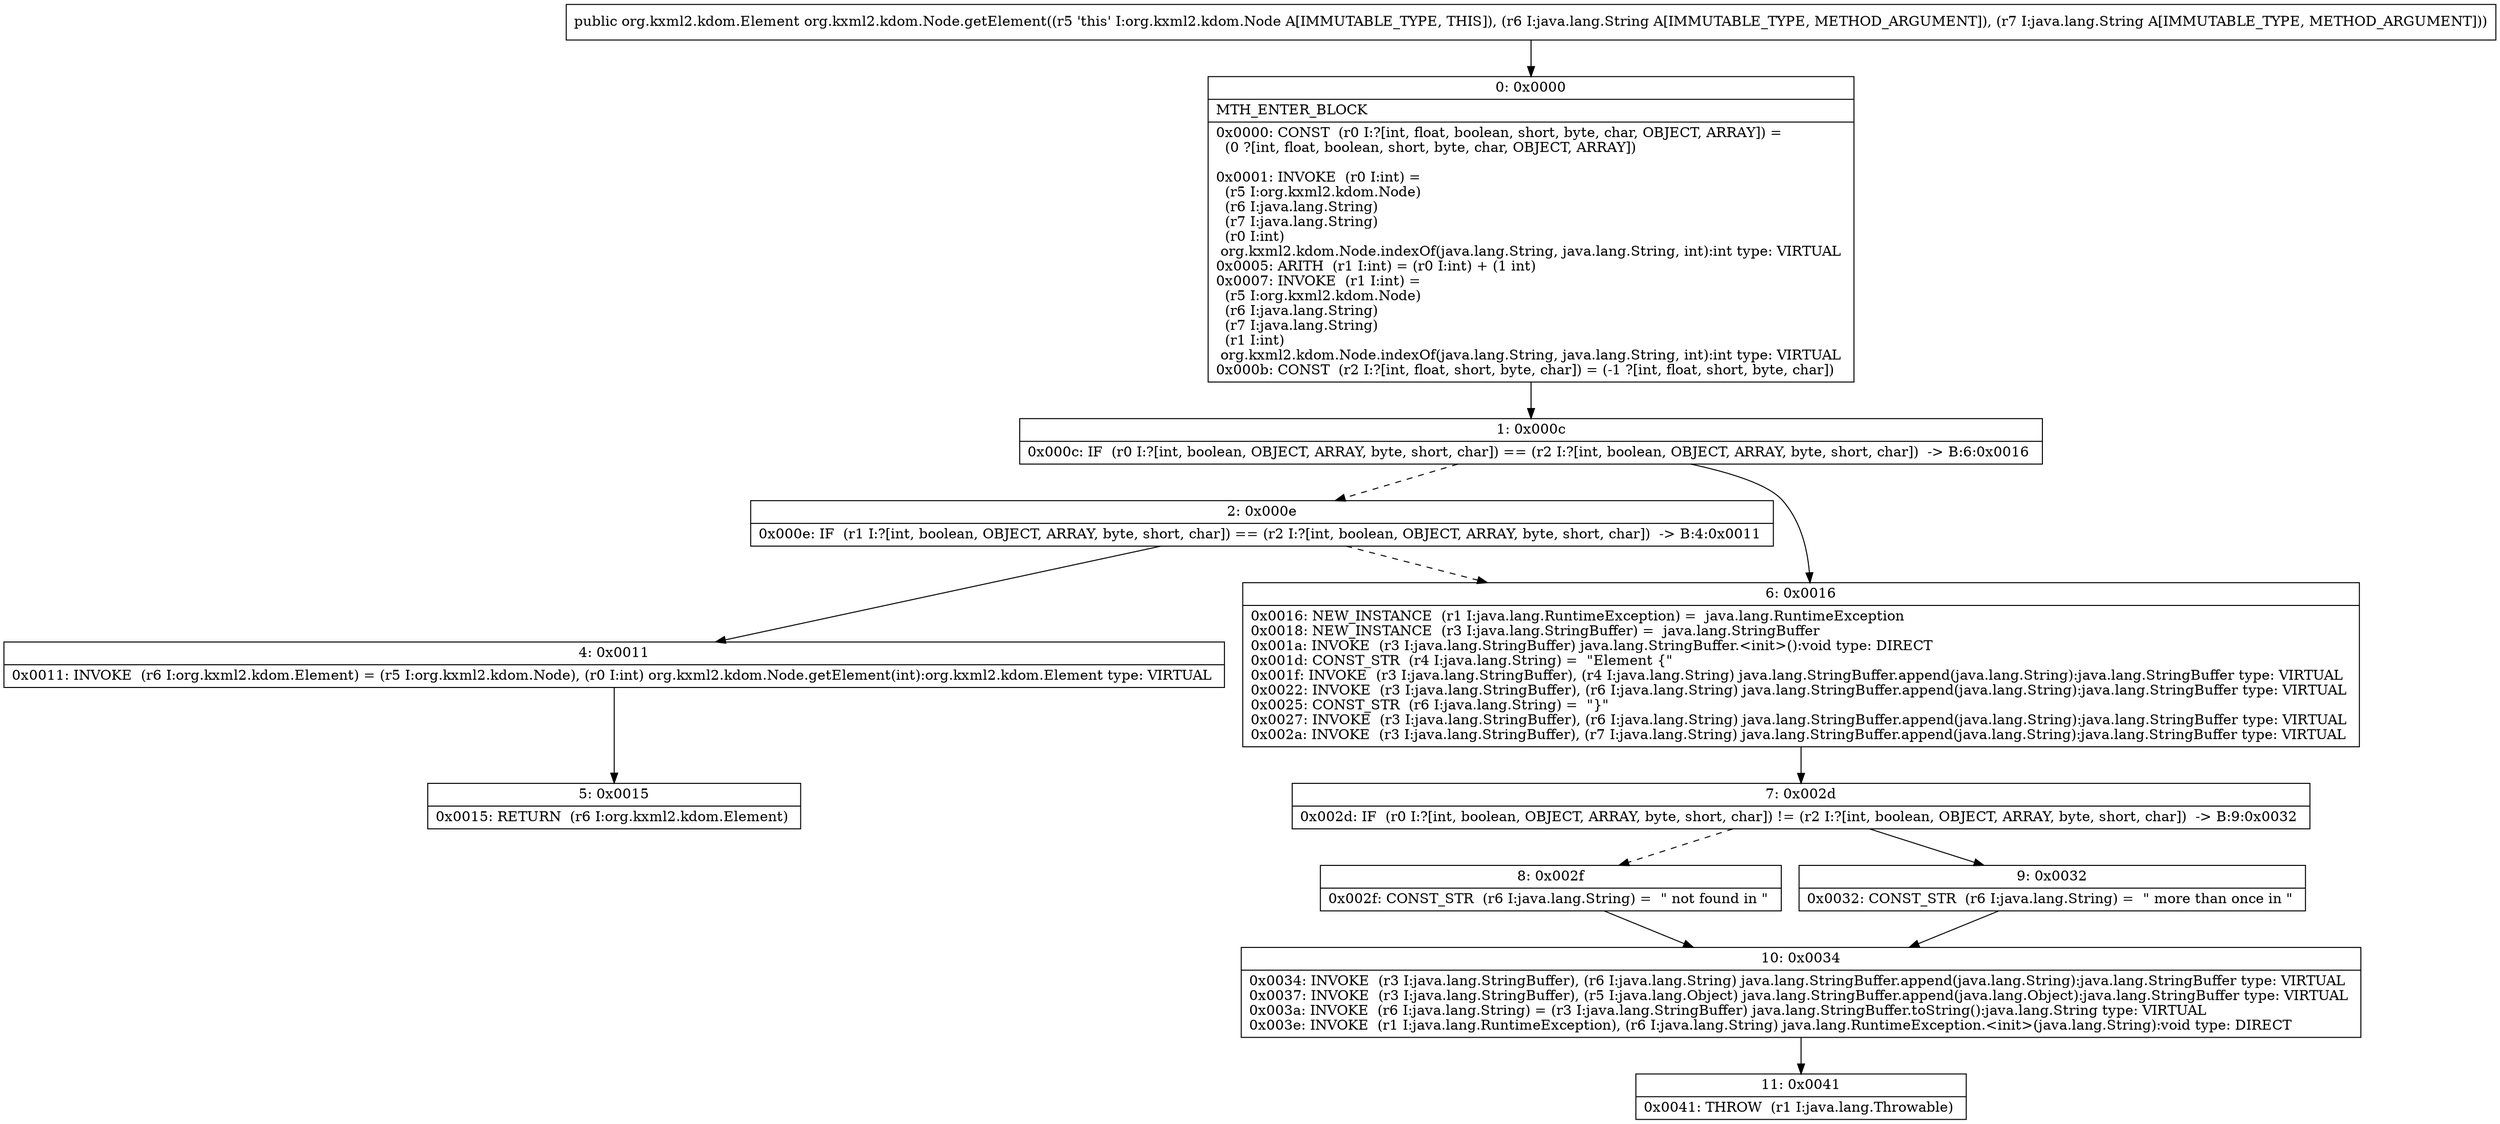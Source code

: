 digraph "CFG fororg.kxml2.kdom.Node.getElement(Ljava\/lang\/String;Ljava\/lang\/String;)Lorg\/kxml2\/kdom\/Element;" {
Node_0 [shape=record,label="{0\:\ 0x0000|MTH_ENTER_BLOCK\l|0x0000: CONST  (r0 I:?[int, float, boolean, short, byte, char, OBJECT, ARRAY]) = \l  (0 ?[int, float, boolean, short, byte, char, OBJECT, ARRAY])\l \l0x0001: INVOKE  (r0 I:int) = \l  (r5 I:org.kxml2.kdom.Node)\l  (r6 I:java.lang.String)\l  (r7 I:java.lang.String)\l  (r0 I:int)\l org.kxml2.kdom.Node.indexOf(java.lang.String, java.lang.String, int):int type: VIRTUAL \l0x0005: ARITH  (r1 I:int) = (r0 I:int) + (1 int) \l0x0007: INVOKE  (r1 I:int) = \l  (r5 I:org.kxml2.kdom.Node)\l  (r6 I:java.lang.String)\l  (r7 I:java.lang.String)\l  (r1 I:int)\l org.kxml2.kdom.Node.indexOf(java.lang.String, java.lang.String, int):int type: VIRTUAL \l0x000b: CONST  (r2 I:?[int, float, short, byte, char]) = (\-1 ?[int, float, short, byte, char]) \l}"];
Node_1 [shape=record,label="{1\:\ 0x000c|0x000c: IF  (r0 I:?[int, boolean, OBJECT, ARRAY, byte, short, char]) == (r2 I:?[int, boolean, OBJECT, ARRAY, byte, short, char])  \-\> B:6:0x0016 \l}"];
Node_2 [shape=record,label="{2\:\ 0x000e|0x000e: IF  (r1 I:?[int, boolean, OBJECT, ARRAY, byte, short, char]) == (r2 I:?[int, boolean, OBJECT, ARRAY, byte, short, char])  \-\> B:4:0x0011 \l}"];
Node_4 [shape=record,label="{4\:\ 0x0011|0x0011: INVOKE  (r6 I:org.kxml2.kdom.Element) = (r5 I:org.kxml2.kdom.Node), (r0 I:int) org.kxml2.kdom.Node.getElement(int):org.kxml2.kdom.Element type: VIRTUAL \l}"];
Node_5 [shape=record,label="{5\:\ 0x0015|0x0015: RETURN  (r6 I:org.kxml2.kdom.Element) \l}"];
Node_6 [shape=record,label="{6\:\ 0x0016|0x0016: NEW_INSTANCE  (r1 I:java.lang.RuntimeException) =  java.lang.RuntimeException \l0x0018: NEW_INSTANCE  (r3 I:java.lang.StringBuffer) =  java.lang.StringBuffer \l0x001a: INVOKE  (r3 I:java.lang.StringBuffer) java.lang.StringBuffer.\<init\>():void type: DIRECT \l0x001d: CONST_STR  (r4 I:java.lang.String) =  \"Element \{\" \l0x001f: INVOKE  (r3 I:java.lang.StringBuffer), (r4 I:java.lang.String) java.lang.StringBuffer.append(java.lang.String):java.lang.StringBuffer type: VIRTUAL \l0x0022: INVOKE  (r3 I:java.lang.StringBuffer), (r6 I:java.lang.String) java.lang.StringBuffer.append(java.lang.String):java.lang.StringBuffer type: VIRTUAL \l0x0025: CONST_STR  (r6 I:java.lang.String) =  \"\}\" \l0x0027: INVOKE  (r3 I:java.lang.StringBuffer), (r6 I:java.lang.String) java.lang.StringBuffer.append(java.lang.String):java.lang.StringBuffer type: VIRTUAL \l0x002a: INVOKE  (r3 I:java.lang.StringBuffer), (r7 I:java.lang.String) java.lang.StringBuffer.append(java.lang.String):java.lang.StringBuffer type: VIRTUAL \l}"];
Node_7 [shape=record,label="{7\:\ 0x002d|0x002d: IF  (r0 I:?[int, boolean, OBJECT, ARRAY, byte, short, char]) != (r2 I:?[int, boolean, OBJECT, ARRAY, byte, short, char])  \-\> B:9:0x0032 \l}"];
Node_8 [shape=record,label="{8\:\ 0x002f|0x002f: CONST_STR  (r6 I:java.lang.String) =  \" not found in \" \l}"];
Node_9 [shape=record,label="{9\:\ 0x0032|0x0032: CONST_STR  (r6 I:java.lang.String) =  \" more than once in \" \l}"];
Node_10 [shape=record,label="{10\:\ 0x0034|0x0034: INVOKE  (r3 I:java.lang.StringBuffer), (r6 I:java.lang.String) java.lang.StringBuffer.append(java.lang.String):java.lang.StringBuffer type: VIRTUAL \l0x0037: INVOKE  (r3 I:java.lang.StringBuffer), (r5 I:java.lang.Object) java.lang.StringBuffer.append(java.lang.Object):java.lang.StringBuffer type: VIRTUAL \l0x003a: INVOKE  (r6 I:java.lang.String) = (r3 I:java.lang.StringBuffer) java.lang.StringBuffer.toString():java.lang.String type: VIRTUAL \l0x003e: INVOKE  (r1 I:java.lang.RuntimeException), (r6 I:java.lang.String) java.lang.RuntimeException.\<init\>(java.lang.String):void type: DIRECT \l}"];
Node_11 [shape=record,label="{11\:\ 0x0041|0x0041: THROW  (r1 I:java.lang.Throwable) \l}"];
MethodNode[shape=record,label="{public org.kxml2.kdom.Element org.kxml2.kdom.Node.getElement((r5 'this' I:org.kxml2.kdom.Node A[IMMUTABLE_TYPE, THIS]), (r6 I:java.lang.String A[IMMUTABLE_TYPE, METHOD_ARGUMENT]), (r7 I:java.lang.String A[IMMUTABLE_TYPE, METHOD_ARGUMENT])) }"];
MethodNode -> Node_0;
Node_0 -> Node_1;
Node_1 -> Node_2[style=dashed];
Node_1 -> Node_6;
Node_2 -> Node_4;
Node_2 -> Node_6[style=dashed];
Node_4 -> Node_5;
Node_6 -> Node_7;
Node_7 -> Node_8[style=dashed];
Node_7 -> Node_9;
Node_8 -> Node_10;
Node_9 -> Node_10;
Node_10 -> Node_11;
}

